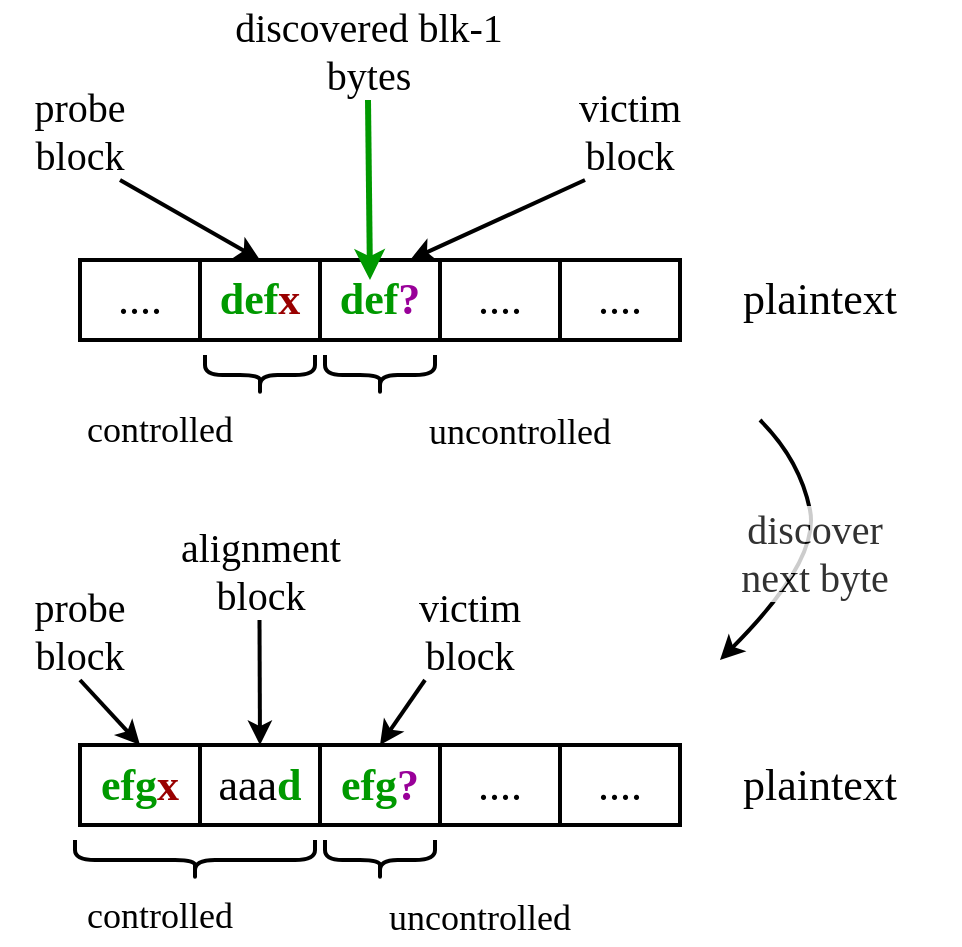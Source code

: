<mxfile version="20.7.4" type="device"><diagram id="yKPO-7SceXsSxdixMcVx" name="Page-1"><mxGraphModel dx="1114" dy="1248" grid="1" gridSize="10" guides="1" tooltips="1" connect="1" arrows="1" fold="1" page="0" pageScale="1" pageWidth="850" pageHeight="1100" math="1" shadow="0"><root><mxCell id="0"/><mxCell id="1" parent="0"/><mxCell id="Hz48drfjPg7vYO9j-Qck-3" value="" style="group;fontSize=22;fontFamily=Source Code Pro;fontSource=https%3A%2F%2Ffonts.googleapis.com%2Fcss%3Ffamily%3DSource%2BCode%2BPro;strokeWidth=2;" vertex="1" connectable="0" parent="1"><mxGeometry x="240" y="80" width="330" height="100" as="geometry"/></mxCell><mxCell id="Hz48drfjPg7vYO9j-Qck-4" value="" style="group;fontSize=22;fontFamily=Source Code Pro;fontSource=https%3A%2F%2Ffonts.googleapis.com%2Fcss%3Ffamily%3DSource%2BCode%2BPro;" vertex="1" connectable="0" parent="Hz48drfjPg7vYO9j-Qck-3"><mxGeometry width="180" height="100" as="geometry"/></mxCell><mxCell id="Hz48drfjPg7vYO9j-Qck-5" value="&lt;font style=&quot;font-size: 22px;&quot;&gt;....&lt;/font&gt;" style="rounded=0;whiteSpace=wrap;html=1;strokeWidth=2;fontFamily=Source Code Pro;fontSource=https%3A%2F%2Ffonts.googleapis.com%2Fcss%3Ffamily%3DSource%2BCode%2BPro;fontSize=22;" vertex="1" parent="Hz48drfjPg7vYO9j-Qck-4"><mxGeometry width="60" height="40" as="geometry"/></mxCell><mxCell id="Hz48drfjPg7vYO9j-Qck-6" value="&lt;font style=&quot;font-size: 22px;&quot;&gt;&lt;b&gt;&lt;font color=&quot;#009900&quot;&gt;def&lt;/font&gt;&lt;/b&gt;&lt;font color=&quot;#990000&quot;&gt;&lt;b&gt;x&lt;/b&gt;&lt;/font&gt;&lt;/font&gt;" style="rounded=0;whiteSpace=wrap;html=1;strokeWidth=2;fontFamily=Source Code Pro;fontSource=https%3A%2F%2Ffonts.googleapis.com%2Fcss%3Ffamily%3DSource%2BCode%2BPro;fontSize=22;" vertex="1" parent="Hz48drfjPg7vYO9j-Qck-4"><mxGeometry x="60" width="60" height="40" as="geometry"/></mxCell><mxCell id="Hz48drfjPg7vYO9j-Qck-7" value="&lt;font style=&quot;font-size: 22px;&quot;&gt;&lt;font color=&quot;#009900&quot;&gt;&lt;b&gt;def&lt;/b&gt;&lt;/font&gt;&lt;b style=&quot;&quot;&gt;&lt;font color=&quot;#990099&quot;&gt;?&lt;/font&gt;&lt;/b&gt;&lt;br style=&quot;font-size: 22px;&quot;&gt;&lt;/font&gt;" style="rounded=0;whiteSpace=wrap;html=1;strokeWidth=2;fontFamily=Source Code Pro;fontSource=https%3A%2F%2Ffonts.googleapis.com%2Fcss%3Ffamily%3DSource%2BCode%2BPro;fontSize=22;" vertex="1" parent="Hz48drfjPg7vYO9j-Qck-4"><mxGeometry x="120" width="60" height="40" as="geometry"/></mxCell><mxCell id="Hz48drfjPg7vYO9j-Qck-42" value="" style="shape=curlyBracket;whiteSpace=wrap;html=1;rounded=1;flipH=1;labelPosition=right;verticalLabelPosition=middle;align=left;verticalAlign=middle;rotation=90;strokeWidth=2;" vertex="1" parent="Hz48drfjPg7vYO9j-Qck-4"><mxGeometry x="80" y="30" width="20" height="55" as="geometry"/></mxCell><mxCell id="Hz48drfjPg7vYO9j-Qck-43" value="" style="shape=curlyBracket;whiteSpace=wrap;html=1;rounded=1;flipH=1;labelPosition=right;verticalLabelPosition=middle;align=left;verticalAlign=middle;rotation=90;strokeWidth=2;" vertex="1" parent="Hz48drfjPg7vYO9j-Qck-4"><mxGeometry x="140" y="30" width="20" height="55" as="geometry"/></mxCell><mxCell id="Hz48drfjPg7vYO9j-Qck-44" value="&lt;font style=&quot;font-size: 18px;&quot; data-font-src=&quot;https://fonts.googleapis.com/css?family=Source+Code+Pro&quot; face=&quot;Source Code Pro&quot;&gt;controlled&lt;/font&gt;" style="text;html=1;strokeColor=none;fillColor=none;align=center;verticalAlign=middle;whiteSpace=wrap;rounded=0;strokeWidth=2;" vertex="1" parent="Hz48drfjPg7vYO9j-Qck-4"><mxGeometry x="-30" y="70" width="140" height="30" as="geometry"/></mxCell><mxCell id="Hz48drfjPg7vYO9j-Qck-8" value="...." style="rounded=0;whiteSpace=wrap;html=1;strokeWidth=2;fontFamily=Source Code Pro;fontSource=https%3A%2F%2Ffonts.googleapis.com%2Fcss%3Ffamily%3DSource%2BCode%2BPro;fontSize=22;" vertex="1" parent="Hz48drfjPg7vYO9j-Qck-3"><mxGeometry x="180" width="60" height="40" as="geometry"/></mxCell><mxCell id="Hz48drfjPg7vYO9j-Qck-9" value="...." style="rounded=0;whiteSpace=wrap;html=1;strokeWidth=2;fontFamily=Source Code Pro;fontSource=https%3A%2F%2Ffonts.googleapis.com%2Fcss%3Ffamily%3DSource%2BCode%2BPro;fontSize=22;" vertex="1" parent="Hz48drfjPg7vYO9j-Qck-3"><mxGeometry x="240" width="60" height="40" as="geometry"/></mxCell><mxCell id="Hz48drfjPg7vYO9j-Qck-45" value="&lt;font style=&quot;font-size: 18px;&quot;&gt;uncontrolled&lt;/font&gt;" style="text;html=1;strokeColor=none;fillColor=none;align=center;verticalAlign=middle;whiteSpace=wrap;rounded=0;strokeWidth=2;fontFamily=Source Code Pro;fontSource=https%3A%2F%2Ffonts.googleapis.com%2Fcss%3Ffamily%3DSource%2BCode%2BPro;fontSize=20;" vertex="1" parent="Hz48drfjPg7vYO9j-Qck-3"><mxGeometry x="140" y="70" width="160" height="30" as="geometry"/></mxCell><mxCell id="Hz48drfjPg7vYO9j-Qck-17" value="plaintext" style="text;html=1;strokeColor=none;fillColor=none;align=center;verticalAlign=middle;whiteSpace=wrap;rounded=0;fontFamily=Source Code Pro;fontSource=https%3A%2F%2Ffonts.googleapis.com%2Fcss%3Ffamily%3DSource%2BCode%2BPro;fontSize=22;" vertex="1" parent="1"><mxGeometry x="540" y="85" width="140" height="30" as="geometry"/></mxCell><mxCell id="Hz48drfjPg7vYO9j-Qck-30" style="rounded=0;orthogonalLoop=1;jettySize=auto;html=1;exitX=0.5;exitY=1;exitDx=0;exitDy=0;fontFamily=Source Code Pro;fontSource=https%3A%2F%2Ffonts.googleapis.com%2Fcss%3Ffamily%3DSource%2BCode%2BPro;fontSize=20;fontColor=default;strokeWidth=3;strokeColor=#009900;entryX=0.5;entryY=0.25;entryDx=0;entryDy=0;entryPerimeter=0;" edge="1" parent="1" source="Hz48drfjPg7vYO9j-Qck-31"><mxGeometry relative="1" as="geometry"><mxPoint x="365.5" y="-10" as="sourcePoint"/><mxPoint x="385" y="90" as="targetPoint"/></mxGeometry></mxCell><mxCell id="Hz48drfjPg7vYO9j-Qck-31" value="&lt;font style=&quot;font-size: 20px;&quot; data-font-src=&quot;https://fonts.googleapis.com/css?family=Source+Code+Pro&quot; face=&quot;Source Code Pro&quot;&gt;discovered blk-1 bytes&lt;/font&gt;" style="text;html=1;strokeColor=none;fillColor=none;align=center;verticalAlign=middle;whiteSpace=wrap;rounded=0;fontFamily=Helvetica;fontSize=12;fontColor=default;" vertex="1" parent="1"><mxGeometry x="311.5" y="-50" width="145" height="50" as="geometry"/></mxCell><mxCell id="Hz48drfjPg7vYO9j-Qck-34" value="" style="group;fontSize=22;fontFamily=Source Code Pro;fontSource=https%3A%2F%2Ffonts.googleapis.com%2Fcss%3Ffamily%3DSource%2BCode%2BPro;" vertex="1" connectable="0" parent="1"><mxGeometry x="240" y="322.5" width="300" height="60" as="geometry"/></mxCell><mxCell id="Hz48drfjPg7vYO9j-Qck-35" value="" style="group;fontSize=22;fontFamily=Source Code Pro;fontSource=https%3A%2F%2Ffonts.googleapis.com%2Fcss%3Ffamily%3DSource%2BCode%2BPro;" vertex="1" connectable="0" parent="Hz48drfjPg7vYO9j-Qck-34"><mxGeometry width="180" height="60" as="geometry"/></mxCell><mxCell id="Hz48drfjPg7vYO9j-Qck-36" value="&lt;b style=&quot;color: rgb(0, 153, 0);&quot;&gt;efg&lt;/b&gt;&lt;b style=&quot;color: rgb(153, 0, 0);&quot;&gt;x&lt;/b&gt;" style="rounded=0;whiteSpace=wrap;html=1;strokeWidth=2;fontFamily=Source Code Pro;fontSource=https%3A%2F%2Ffonts.googleapis.com%2Fcss%3Ffamily%3DSource%2BCode%2BPro;fontSize=22;" vertex="1" parent="Hz48drfjPg7vYO9j-Qck-35"><mxGeometry width="60" height="40" as="geometry"/></mxCell><mxCell id="Hz48drfjPg7vYO9j-Qck-37" value="aaa&lt;b style=&quot;color: rgb(0, 153, 0);&quot;&gt;d&lt;/b&gt;" style="rounded=0;whiteSpace=wrap;html=1;strokeWidth=2;fontFamily=Source Code Pro;fontSource=https%3A%2F%2Ffonts.googleapis.com%2Fcss%3Ffamily%3DSource%2BCode%2BPro;fontSize=22;" vertex="1" parent="Hz48drfjPg7vYO9j-Qck-35"><mxGeometry x="60" width="60" height="40" as="geometry"/></mxCell><mxCell id="Hz48drfjPg7vYO9j-Qck-38" value="&lt;font style=&quot;font-size: 22px;&quot;&gt;&lt;font color=&quot;#009900&quot;&gt;&lt;b&gt;efg&lt;/b&gt;&lt;/font&gt;&lt;b&gt;&lt;font color=&quot;#990099&quot;&gt;?&lt;/font&gt;&lt;/b&gt;&lt;br style=&quot;font-size: 22px;&quot;&gt;&lt;/font&gt;" style="rounded=0;whiteSpace=wrap;html=1;strokeWidth=2;fontFamily=Source Code Pro;fontSource=https%3A%2F%2Ffonts.googleapis.com%2Fcss%3Ffamily%3DSource%2BCode%2BPro;fontSize=22;" vertex="1" parent="Hz48drfjPg7vYO9j-Qck-35"><mxGeometry x="120" width="60" height="40" as="geometry"/></mxCell><mxCell id="Hz48drfjPg7vYO9j-Qck-39" value="...." style="rounded=0;whiteSpace=wrap;html=1;strokeWidth=2;fontFamily=Source Code Pro;fontSource=https%3A%2F%2Ffonts.googleapis.com%2Fcss%3Ffamily%3DSource%2BCode%2BPro;fontSize=22;" vertex="1" parent="Hz48drfjPg7vYO9j-Qck-34"><mxGeometry x="180" width="60" height="40" as="geometry"/></mxCell><mxCell id="Hz48drfjPg7vYO9j-Qck-40" value="...." style="rounded=0;whiteSpace=wrap;html=1;strokeWidth=2;fontFamily=Source Code Pro;fontSource=https%3A%2F%2Ffonts.googleapis.com%2Fcss%3Ffamily%3DSource%2BCode%2BPro;fontSize=22;" vertex="1" parent="Hz48drfjPg7vYO9j-Qck-34"><mxGeometry x="240" width="60" height="40" as="geometry"/></mxCell><mxCell id="Hz48drfjPg7vYO9j-Qck-41" value="plaintext" style="text;html=1;strokeColor=none;fillColor=none;align=center;verticalAlign=middle;whiteSpace=wrap;rounded=0;fontFamily=Source Code Pro;fontSource=https%3A%2F%2Ffonts.googleapis.com%2Fcss%3Ffamily%3DSource%2BCode%2BPro;fontSize=22;" vertex="1" parent="1"><mxGeometry x="540" y="327.5" width="140" height="30" as="geometry"/></mxCell><mxCell id="Hz48drfjPg7vYO9j-Qck-48" value="" style="shape=curlyBracket;whiteSpace=wrap;html=1;rounded=1;flipH=1;labelPosition=right;verticalLabelPosition=middle;align=left;verticalAlign=middle;rotation=90;strokeWidth=2;" vertex="1" parent="1"><mxGeometry x="287.5" y="320" width="20" height="120" as="geometry"/></mxCell><mxCell id="Hz48drfjPg7vYO9j-Qck-49" value="" style="shape=curlyBracket;whiteSpace=wrap;html=1;rounded=1;flipH=1;labelPosition=right;verticalLabelPosition=middle;align=left;verticalAlign=middle;rotation=90;strokeWidth=2;" vertex="1" parent="1"><mxGeometry x="380" y="352.5" width="20" height="55" as="geometry"/></mxCell><mxCell id="Hz48drfjPg7vYO9j-Qck-50" value="&lt;font style=&quot;font-size: 18px;&quot; data-font-src=&quot;https://fonts.googleapis.com/css?family=Source+Code+Pro&quot; face=&quot;Source Code Pro&quot;&gt;controlled&lt;/font&gt;" style="text;html=1;strokeColor=none;fillColor=none;align=center;verticalAlign=middle;whiteSpace=wrap;rounded=0;strokeWidth=2;" vertex="1" parent="1"><mxGeometry x="210" y="392.5" width="140" height="30" as="geometry"/></mxCell><mxCell id="Hz48drfjPg7vYO9j-Qck-51" value="&lt;font style=&quot;font-size: 18px;&quot;&gt;uncontrolled&lt;/font&gt;" style="text;html=1;strokeColor=none;fillColor=none;align=center;verticalAlign=middle;whiteSpace=wrap;rounded=0;strokeWidth=2;fontFamily=Source Code Pro;fontSource=https%3A%2F%2Ffonts.googleapis.com%2Fcss%3Ffamily%3DSource%2BCode%2BPro;fontSize=20;" vertex="1" parent="1"><mxGeometry x="360" y="392.5" width="160" height="30" as="geometry"/></mxCell><mxCell id="Hz48drfjPg7vYO9j-Qck-55" style="rounded=0;orthogonalLoop=1;jettySize=auto;html=1;exitX=0.5;exitY=1;exitDx=0;exitDy=0;entryX=0.5;entryY=0;entryDx=0;entryDy=0;fontFamily=Source Code Pro;fontSource=https%3A%2F%2Ffonts.googleapis.com%2Fcss%3Ffamily%3DSource%2BCode%2BPro;fontSize=20;strokeWidth=2;" edge="1" parent="1" source="Hz48drfjPg7vYO9j-Qck-52" target="Hz48drfjPg7vYO9j-Qck-36"><mxGeometry relative="1" as="geometry"/></mxCell><mxCell id="Hz48drfjPg7vYO9j-Qck-52" value="probe&lt;br&gt;block" style="text;html=1;strokeColor=none;fillColor=none;align=center;verticalAlign=middle;whiteSpace=wrap;rounded=0;strokeWidth=2;fontFamily=Source Code Pro;fontSource=https%3A%2F%2Ffonts.googleapis.com%2Fcss%3Ffamily%3DSource%2BCode%2BPro;fontSize=20;" vertex="1" parent="1"><mxGeometry x="200" y="240" width="80" height="50" as="geometry"/></mxCell><mxCell id="Hz48drfjPg7vYO9j-Qck-56" style="edgeStyle=none;rounded=0;orthogonalLoop=1;jettySize=auto;html=1;exitX=0.5;exitY=1;exitDx=0;exitDy=0;entryX=0.5;entryY=0;entryDx=0;entryDy=0;fontFamily=Source Code Pro;fontSource=https%3A%2F%2Ffonts.googleapis.com%2Fcss%3Ffamily%3DSource%2BCode%2BPro;fontSize=20;strokeWidth=2;" edge="1" parent="1" source="Hz48drfjPg7vYO9j-Qck-53" target="Hz48drfjPg7vYO9j-Qck-37"><mxGeometry relative="1" as="geometry"/></mxCell><mxCell id="Hz48drfjPg7vYO9j-Qck-53" value="alignment&lt;br&gt;block" style="text;html=1;strokeColor=none;fillColor=none;align=center;verticalAlign=middle;whiteSpace=wrap;rounded=0;strokeWidth=2;fontFamily=Source Code Pro;fontSource=https%3A%2F%2Ffonts.googleapis.com%2Fcss%3Ffamily%3DSource%2BCode%2BPro;fontSize=20;" vertex="1" parent="1"><mxGeometry x="268.5" y="210" width="122.5" height="50" as="geometry"/></mxCell><mxCell id="Hz48drfjPg7vYO9j-Qck-57" style="edgeStyle=none;rounded=0;orthogonalLoop=1;jettySize=auto;html=1;exitX=0.25;exitY=1;exitDx=0;exitDy=0;entryX=0.5;entryY=0;entryDx=0;entryDy=0;fontFamily=Source Code Pro;fontSource=https%3A%2F%2Ffonts.googleapis.com%2Fcss%3Ffamily%3DSource%2BCode%2BPro;fontSize=20;strokeWidth=2;" edge="1" parent="1" source="Hz48drfjPg7vYO9j-Qck-54" target="Hz48drfjPg7vYO9j-Qck-38"><mxGeometry relative="1" as="geometry"/></mxCell><mxCell id="Hz48drfjPg7vYO9j-Qck-54" value="victim&lt;br&gt;block" style="text;html=1;strokeColor=none;fillColor=none;align=center;verticalAlign=middle;whiteSpace=wrap;rounded=0;strokeWidth=2;fontFamily=Source Code Pro;fontSource=https%3A%2F%2Ffonts.googleapis.com%2Fcss%3Ffamily%3DSource%2BCode%2BPro;fontSize=20;" vertex="1" parent="1"><mxGeometry x="390" y="240" width="90" height="50" as="geometry"/></mxCell><mxCell id="Hz48drfjPg7vYO9j-Qck-59" style="edgeStyle=none;rounded=0;orthogonalLoop=1;jettySize=auto;html=1;exitX=0.75;exitY=1;exitDx=0;exitDy=0;entryX=0.5;entryY=0;entryDx=0;entryDy=0;fontFamily=Source Code Pro;fontSource=https%3A%2F%2Ffonts.googleapis.com%2Fcss%3Ffamily%3DSource%2BCode%2BPro;fontSize=20;strokeWidth=2;" edge="1" parent="1" source="Hz48drfjPg7vYO9j-Qck-58" target="Hz48drfjPg7vYO9j-Qck-6"><mxGeometry relative="1" as="geometry"/></mxCell><mxCell id="Hz48drfjPg7vYO9j-Qck-58" value="probe&lt;br&gt;block" style="text;html=1;strokeColor=none;fillColor=none;align=center;verticalAlign=middle;whiteSpace=wrap;rounded=0;strokeWidth=2;fontFamily=Source Code Pro;fontSource=https%3A%2F%2Ffonts.googleapis.com%2Fcss%3Ffamily%3DSource%2BCode%2BPro;fontSize=20;" vertex="1" parent="1"><mxGeometry x="200" y="-10" width="80" height="50" as="geometry"/></mxCell><mxCell id="Hz48drfjPg7vYO9j-Qck-61" style="edgeStyle=none;rounded=0;orthogonalLoop=1;jettySize=auto;html=1;exitX=0.25;exitY=1;exitDx=0;exitDy=0;entryX=0.75;entryY=0;entryDx=0;entryDy=0;strokeWidth=2;fontFamily=Source Code Pro;fontSource=https%3A%2F%2Ffonts.googleapis.com%2Fcss%3Ffamily%3DSource%2BCode%2BPro;fontSize=20;" edge="1" parent="1" source="Hz48drfjPg7vYO9j-Qck-60" target="Hz48drfjPg7vYO9j-Qck-7"><mxGeometry relative="1" as="geometry"/></mxCell><mxCell id="Hz48drfjPg7vYO9j-Qck-60" value="victim&lt;br&gt;block" style="text;html=1;strokeColor=none;fillColor=none;align=center;verticalAlign=middle;whiteSpace=wrap;rounded=0;strokeWidth=2;fontFamily=Source Code Pro;fontSource=https%3A%2F%2Ffonts.googleapis.com%2Fcss%3Ffamily%3DSource%2BCode%2BPro;fontSize=20;" vertex="1" parent="1"><mxGeometry x="470" y="-10" width="90" height="50" as="geometry"/></mxCell><mxCell id="Hz48drfjPg7vYO9j-Qck-64" value="" style="curved=1;endArrow=classic;html=1;rounded=0;strokeWidth=2;fontFamily=Source Code Pro;fontSource=https%3A%2F%2Ffonts.googleapis.com%2Fcss%3Ffamily%3DSource%2BCode%2BPro;fontSize=20;shadow=0;startFill=1;fillOpacity=100;perimeterSpacing=0;backgroundOutline=0;orthogonal=0;comic=0;labelBorderColor=none;" edge="1" parent="1"><mxGeometry width="50" height="50" relative="1" as="geometry"><mxPoint x="580" y="160" as="sourcePoint"/><mxPoint x="560" y="280" as="targetPoint"/><Array as="points"><mxPoint x="600" y="180"/><mxPoint x="610" y="230"/></Array></mxGeometry></mxCell><mxCell id="Hz48drfjPg7vYO9j-Qck-65" value="discover&lt;br&gt;next byte" style="edgeLabel;html=1;align=center;verticalAlign=middle;resizable=0;points=[];fontSize=20;fontFamily=Source Code Pro;labelBackgroundColor=default;labelBorderColor=none;textOpacity=80;absoluteArcSize=0;noLabel=0;comic=0;labelPadding=0;perimeter=backbonePerimeter;portConstraint=none;fixDash=0;" vertex="1" connectable="0" parent="Hz48drfjPg7vYO9j-Qck-64"><mxGeometry x="-0.007" y="-2" relative="1" as="geometry"><mxPoint as="offset"/></mxGeometry></mxCell></root></mxGraphModel></diagram></mxfile>
